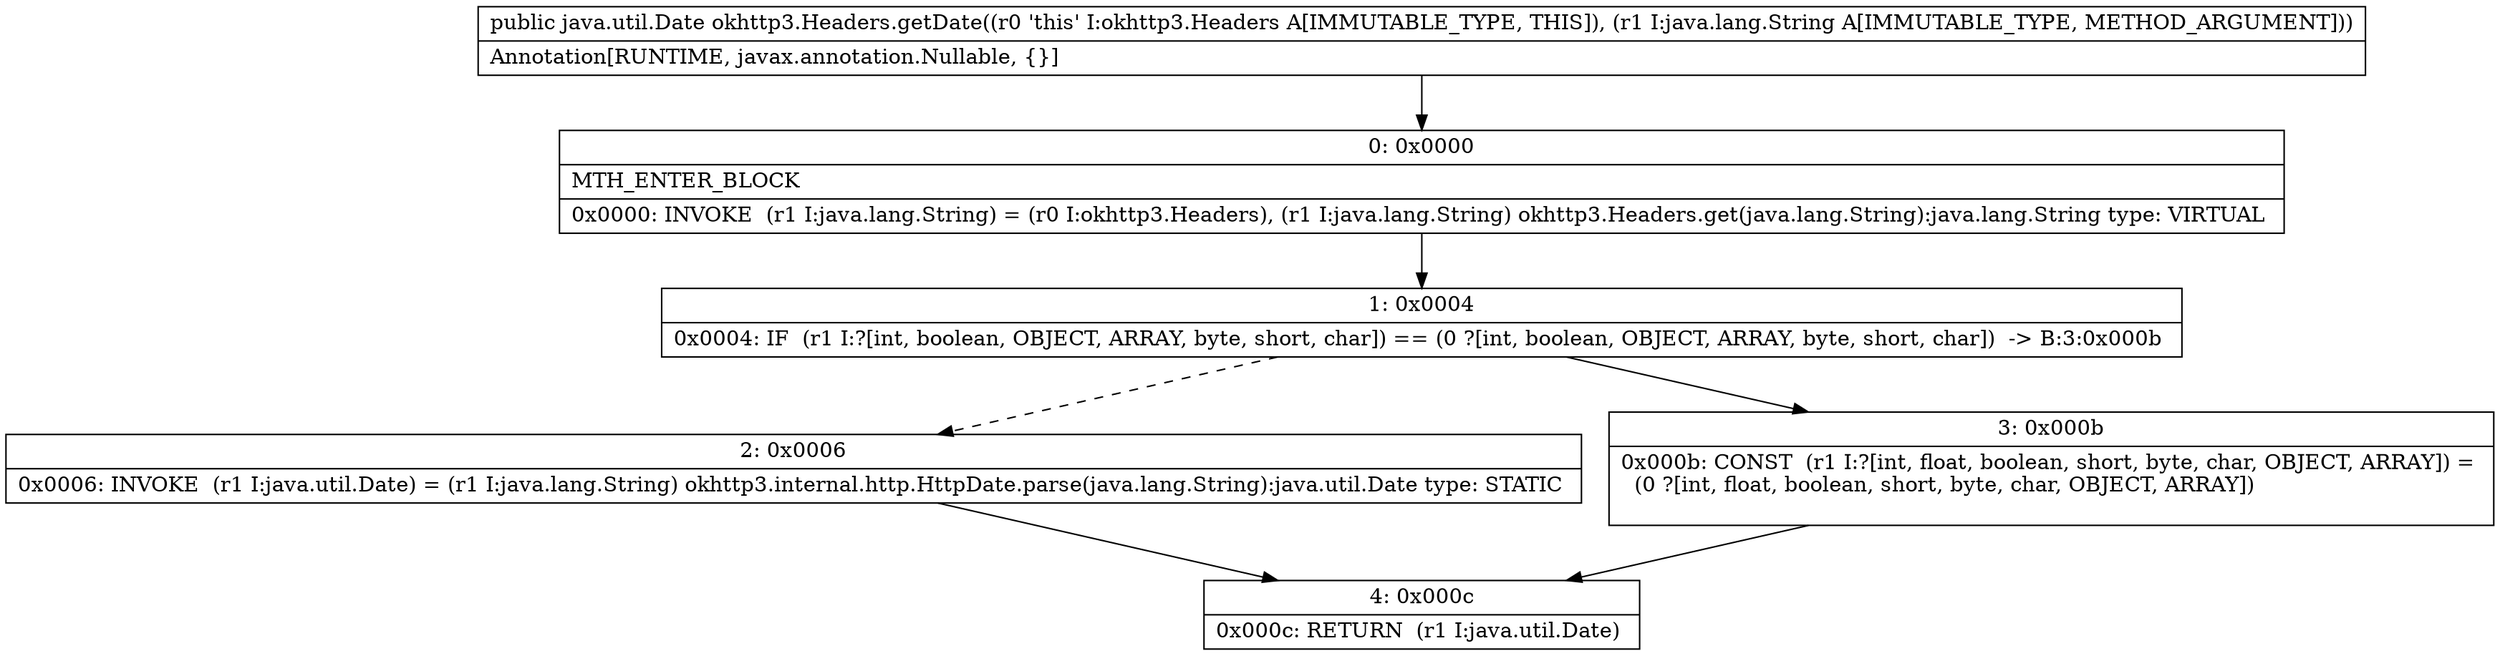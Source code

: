 digraph "CFG forokhttp3.Headers.getDate(Ljava\/lang\/String;)Ljava\/util\/Date;" {
Node_0 [shape=record,label="{0\:\ 0x0000|MTH_ENTER_BLOCK\l|0x0000: INVOKE  (r1 I:java.lang.String) = (r0 I:okhttp3.Headers), (r1 I:java.lang.String) okhttp3.Headers.get(java.lang.String):java.lang.String type: VIRTUAL \l}"];
Node_1 [shape=record,label="{1\:\ 0x0004|0x0004: IF  (r1 I:?[int, boolean, OBJECT, ARRAY, byte, short, char]) == (0 ?[int, boolean, OBJECT, ARRAY, byte, short, char])  \-\> B:3:0x000b \l}"];
Node_2 [shape=record,label="{2\:\ 0x0006|0x0006: INVOKE  (r1 I:java.util.Date) = (r1 I:java.lang.String) okhttp3.internal.http.HttpDate.parse(java.lang.String):java.util.Date type: STATIC \l}"];
Node_3 [shape=record,label="{3\:\ 0x000b|0x000b: CONST  (r1 I:?[int, float, boolean, short, byte, char, OBJECT, ARRAY]) = \l  (0 ?[int, float, boolean, short, byte, char, OBJECT, ARRAY])\l \l}"];
Node_4 [shape=record,label="{4\:\ 0x000c|0x000c: RETURN  (r1 I:java.util.Date) \l}"];
MethodNode[shape=record,label="{public java.util.Date okhttp3.Headers.getDate((r0 'this' I:okhttp3.Headers A[IMMUTABLE_TYPE, THIS]), (r1 I:java.lang.String A[IMMUTABLE_TYPE, METHOD_ARGUMENT]))  | Annotation[RUNTIME, javax.annotation.Nullable, \{\}]\l}"];
MethodNode -> Node_0;
Node_0 -> Node_1;
Node_1 -> Node_2[style=dashed];
Node_1 -> Node_3;
Node_2 -> Node_4;
Node_3 -> Node_4;
}

